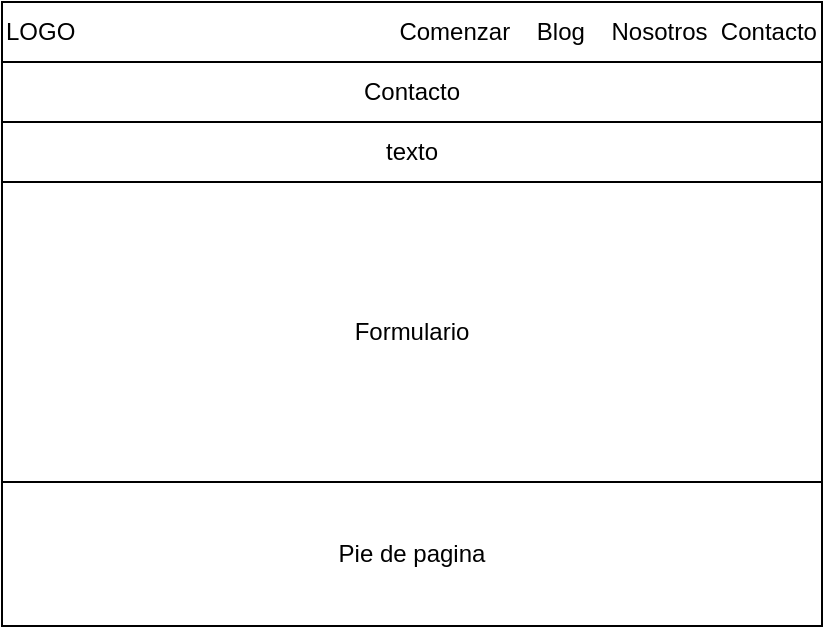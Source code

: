 <mxfile>
    <diagram id="Wv7jt6-sn4K07YVSv7_b" name="Page-1">
        <mxGraphModel dx="666" dy="610" grid="1" gridSize="10" guides="1" tooltips="1" connect="1" arrows="1" fold="1" page="1" pageScale="1" pageWidth="413" pageHeight="583" background="none" math="0" shadow="0">
            <root>
                <mxCell id="0"/>
                <mxCell id="1" parent="0"/>
                <mxCell id="Q9sEhAAmfFcPFmAfAIPp-1" value="LOGO&amp;nbsp; &amp;nbsp;&lt;span style=&quot;white-space: pre&quot;&gt;&#9;&lt;/span&gt;&lt;span style=&quot;white-space: pre&quot;&gt;&#9;&lt;/span&gt;&lt;span style=&quot;white-space: pre&quot;&gt;&#9;&lt;/span&gt;&lt;span style=&quot;white-space: pre&quot;&gt;&#9;&lt;/span&gt;&lt;span style=&quot;white-space: pre&quot;&gt;&#9;&lt;/span&gt;&lt;span style=&quot;white-space: pre&quot;&gt;&#9;&lt;/span&gt; &amp;nbsp; Comenzar&amp;nbsp; &amp;nbsp; Blog&amp;nbsp; &amp;nbsp; Nosotros&amp;nbsp; Contacto" style="rounded=0;whiteSpace=wrap;html=1;align=left;" parent="1" vertex="1">
                    <mxGeometry width="410" height="30" as="geometry"/>
                </mxCell>
                <mxCell id="Q9sEhAAmfFcPFmAfAIPp-3" value="Contacto" style="rounded=0;whiteSpace=wrap;html=1;" parent="1" vertex="1">
                    <mxGeometry y="30" width="410" height="30" as="geometry"/>
                </mxCell>
                <mxCell id="Q9sEhAAmfFcPFmAfAIPp-4" value="texto" style="rounded=0;whiteSpace=wrap;html=1;" parent="1" vertex="1">
                    <mxGeometry y="60" width="410" height="30" as="geometry"/>
                </mxCell>
                <mxCell id="Q9sEhAAmfFcPFmAfAIPp-8" value="Pie de pagina" style="rounded=0;whiteSpace=wrap;html=1;" parent="1" vertex="1">
                    <mxGeometry y="240" width="410" height="72" as="geometry"/>
                </mxCell>
                <mxCell id="5" value="Formulario" style="rounded=0;whiteSpace=wrap;html=1;" parent="1" vertex="1">
                    <mxGeometry y="90" width="410" height="150" as="geometry"/>
                </mxCell>
            </root>
        </mxGraphModel>
    </diagram>
</mxfile>